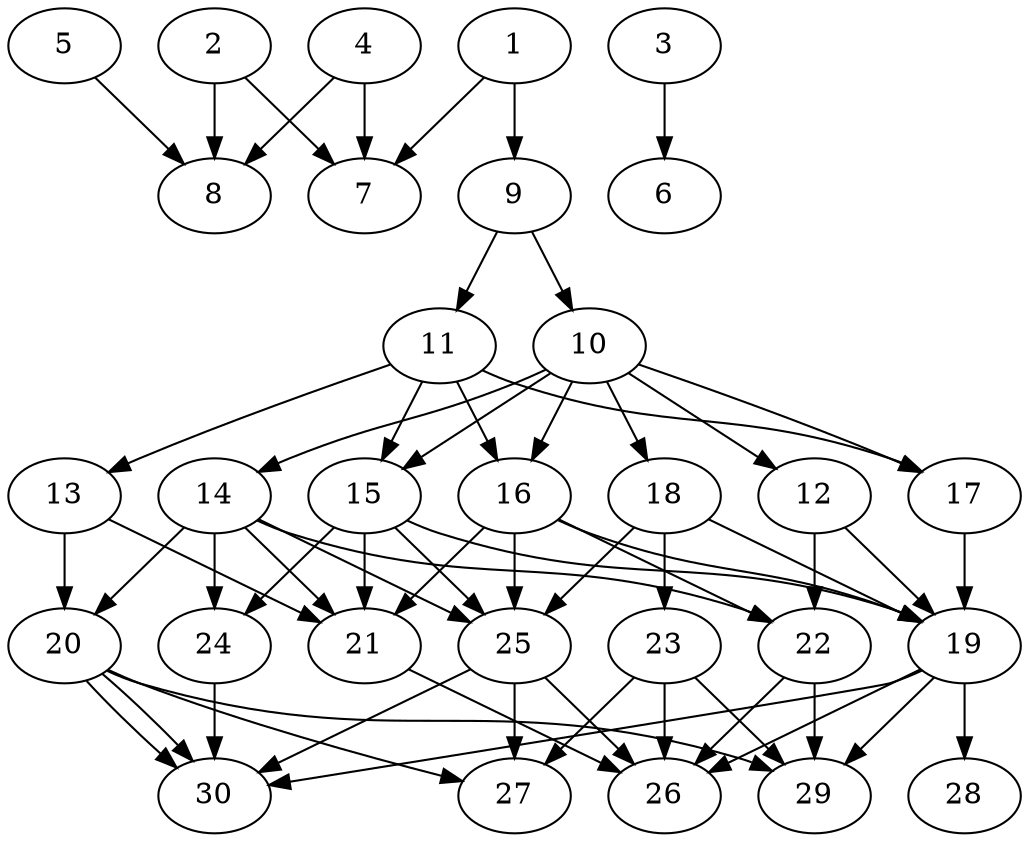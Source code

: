 // DAG automatically generated by daggen at Tue Aug  6 16:27:24 2019
// ./daggen --dot -n 30 --ccr 0.5 --fat 0.5 --regular 0.5 --density 0.7 --mindata 5242880 --maxdata 52428800 
digraph G {
  1 [size="24696832", alpha="0.10", expect_size="12348416"] 
  1 -> 7 [size ="12348416"]
  1 -> 9 [size ="12348416"]
  2 [size="62148608", alpha="0.07", expect_size="31074304"] 
  2 -> 7 [size ="31074304"]
  2 -> 8 [size ="31074304"]
  3 [size="71876608", alpha="0.16", expect_size="35938304"] 
  3 -> 6 [size ="35938304"]
  4 [size="15667200", alpha="0.04", expect_size="7833600"] 
  4 -> 7 [size ="7833600"]
  4 -> 8 [size ="7833600"]
  5 [size="104630272", alpha="0.06", expect_size="52315136"] 
  5 -> 8 [size ="52315136"]
  6 [size="93714432", alpha="0.01", expect_size="46857216"] 
  7 [size="63297536", alpha="0.05", expect_size="31648768"] 
  8 [size="18305024", alpha="0.12", expect_size="9152512"] 
  9 [size="86521856", alpha="0.20", expect_size="43260928"] 
  9 -> 10 [size ="43260928"]
  9 -> 11 [size ="43260928"]
  10 [size="91033600", alpha="0.19", expect_size="45516800"] 
  10 -> 12 [size ="45516800"]
  10 -> 14 [size ="45516800"]
  10 -> 15 [size ="45516800"]
  10 -> 16 [size ="45516800"]
  10 -> 17 [size ="45516800"]
  10 -> 18 [size ="45516800"]
  11 [size="81049600", alpha="0.19", expect_size="40524800"] 
  11 -> 13 [size ="40524800"]
  11 -> 15 [size ="40524800"]
  11 -> 16 [size ="40524800"]
  11 -> 17 [size ="40524800"]
  12 [size="32073728", alpha="0.13", expect_size="16036864"] 
  12 -> 19 [size ="16036864"]
  12 -> 22 [size ="16036864"]
  13 [size="66275328", alpha="0.07", expect_size="33137664"] 
  13 -> 20 [size ="33137664"]
  13 -> 21 [size ="33137664"]
  14 [size="49119232", alpha="0.02", expect_size="24559616"] 
  14 -> 20 [size ="24559616"]
  14 -> 21 [size ="24559616"]
  14 -> 22 [size ="24559616"]
  14 -> 24 [size ="24559616"]
  14 -> 25 [size ="24559616"]
  15 [size="69160960", alpha="0.14", expect_size="34580480"] 
  15 -> 19 [size ="34580480"]
  15 -> 21 [size ="34580480"]
  15 -> 24 [size ="34580480"]
  15 -> 25 [size ="34580480"]
  16 [size="96180224", alpha="0.04", expect_size="48090112"] 
  16 -> 19 [size ="48090112"]
  16 -> 21 [size ="48090112"]
  16 -> 22 [size ="48090112"]
  16 -> 25 [size ="48090112"]
  17 [size="100034560", alpha="0.06", expect_size="50017280"] 
  17 -> 19 [size ="50017280"]
  18 [size="27658240", alpha="0.10", expect_size="13829120"] 
  18 -> 19 [size ="13829120"]
  18 -> 23 [size ="13829120"]
  18 -> 25 [size ="13829120"]
  19 [size="83357696", alpha="0.05", expect_size="41678848"] 
  19 -> 26 [size ="41678848"]
  19 -> 28 [size ="41678848"]
  19 -> 29 [size ="41678848"]
  19 -> 30 [size ="41678848"]
  20 [size="82933760", alpha="0.19", expect_size="41466880"] 
  20 -> 27 [size ="41466880"]
  20 -> 29 [size ="41466880"]
  20 -> 30 [size ="41466880"]
  20 -> 30 [size ="41466880"]
  21 [size="77840384", alpha="0.16", expect_size="38920192"] 
  21 -> 26 [size ="38920192"]
  22 [size="73959424", alpha="0.04", expect_size="36979712"] 
  22 -> 26 [size ="36979712"]
  22 -> 29 [size ="36979712"]
  23 [size="41199616", alpha="0.05", expect_size="20599808"] 
  23 -> 26 [size ="20599808"]
  23 -> 27 [size ="20599808"]
  23 -> 29 [size ="20599808"]
  24 [size="75509760", alpha="0.07", expect_size="37754880"] 
  24 -> 30 [size ="37754880"]
  25 [size="82958336", alpha="0.09", expect_size="41479168"] 
  25 -> 26 [size ="41479168"]
  25 -> 27 [size ="41479168"]
  25 -> 30 [size ="41479168"]
  26 [size="57001984", alpha="0.09", expect_size="28500992"] 
  27 [size="73902080", alpha="0.19", expect_size="36951040"] 
  28 [size="104415232", alpha="0.12", expect_size="52207616"] 
  29 [size="56918016", alpha="0.01", expect_size="28459008"] 
  30 [size="82208768", alpha="0.06", expect_size="41104384"] 
}
